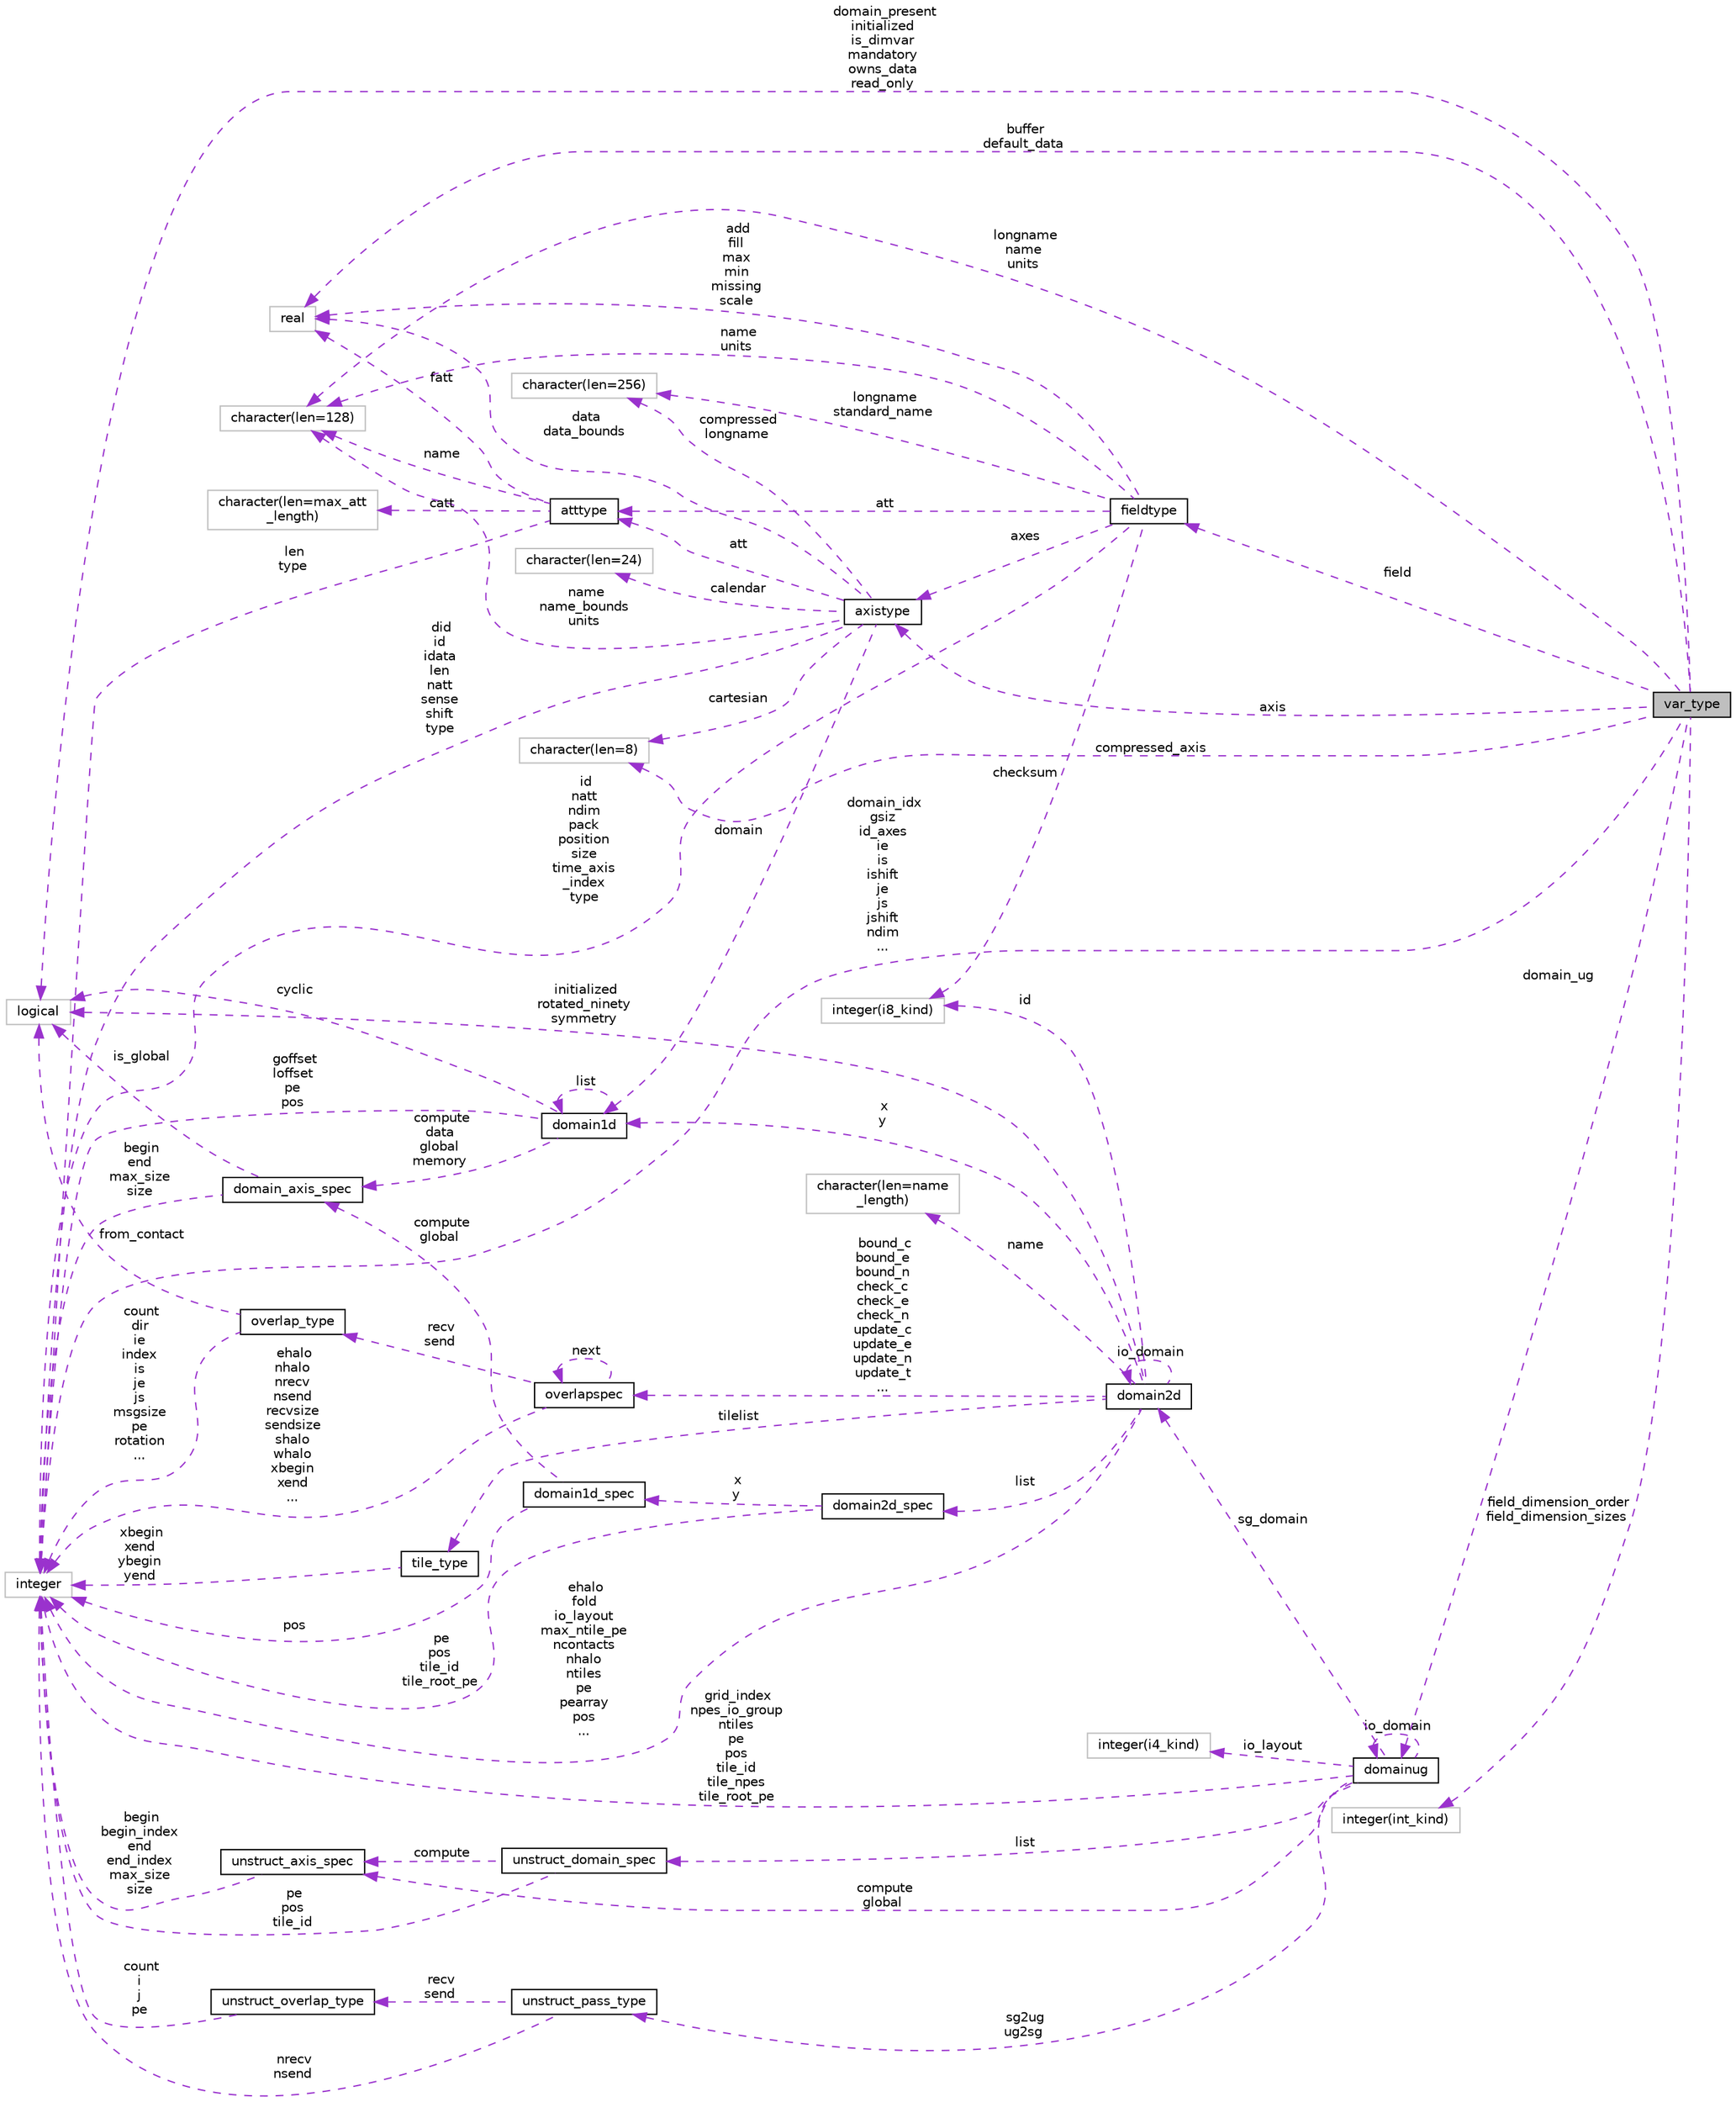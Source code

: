 digraph "var_type"
{
 // INTERACTIVE_SVG=YES
 // LATEX_PDF_SIZE
  edge [fontname="Helvetica",fontsize="10",labelfontname="Helvetica",labelfontsize="10"];
  node [fontname="Helvetica",fontsize="10",shape=record];
  rankdir="LR";
  Node1 [label="var_type",height=0.2,width=0.4,color="black", fillcolor="grey75", style="filled", fontcolor="black",tooltip=" "];
  Node2 -> Node1 [dir="back",color="darkorchid3",fontsize="10",style="dashed",label=" domain_present\ninitialized\nis_dimvar\nmandatory\nowns_data\nread_only" ,fontname="Helvetica"];
  Node2 [label="logical",height=0.2,width=0.4,color="grey75", fillcolor="white", style="filled",tooltip=" "];
  Node3 -> Node1 [dir="back",color="darkorchid3",fontsize="10",style="dashed",label=" field" ,fontname="Helvetica"];
  Node3 [label="fieldtype",height=0.2,width=0.4,color="black", fillcolor="white", style="filled",URL="$group__mpp__io__mod.html#structmpp__io__mod_1_1fieldtype",tooltip=" "];
  Node4 -> Node3 [dir="back",color="darkorchid3",fontsize="10",style="dashed",label=" checksum" ,fontname="Helvetica"];
  Node4 [label="integer(i8_kind)",height=0.2,width=0.4,color="grey75", fillcolor="white", style="filled",tooltip=" "];
  Node5 -> Node3 [dir="back",color="darkorchid3",fontsize="10",style="dashed",label=" longname\nstandard_name" ,fontname="Helvetica"];
  Node5 [label="character(len=256)",height=0.2,width=0.4,color="grey75", fillcolor="white", style="filled",tooltip=" "];
  Node6 -> Node3 [dir="back",color="darkorchid3",fontsize="10",style="dashed",label=" att" ,fontname="Helvetica"];
  Node6 [label="atttype",height=0.2,width=0.4,color="black", fillcolor="white", style="filled",URL="$group__mpp__io__mod.html#structmpp__io__mod_1_1atttype",tooltip=" "];
  Node7 -> Node6 [dir="back",color="darkorchid3",fontsize="10",style="dashed",label=" name" ,fontname="Helvetica"];
  Node7 [label="character(len=128)",height=0.2,width=0.4,color="grey75", fillcolor="white", style="filled",tooltip=" "];
  Node8 -> Node6 [dir="back",color="darkorchid3",fontsize="10",style="dashed",label=" fatt" ,fontname="Helvetica"];
  Node8 [label="real",height=0.2,width=0.4,color="grey75", fillcolor="white", style="filled",tooltip=" "];
  Node9 -> Node6 [dir="back",color="darkorchid3",fontsize="10",style="dashed",label=" len\ntype" ,fontname="Helvetica"];
  Node9 [label="integer",height=0.2,width=0.4,color="grey75", fillcolor="white", style="filled",tooltip=" "];
  Node10 -> Node6 [dir="back",color="darkorchid3",fontsize="10",style="dashed",label=" catt" ,fontname="Helvetica"];
  Node10 [label="character(len=max_att\l_length)",height=0.2,width=0.4,color="grey75", fillcolor="white", style="filled",tooltip=" "];
  Node11 -> Node3 [dir="back",color="darkorchid3",fontsize="10",style="dashed",label=" axes" ,fontname="Helvetica"];
  Node11 [label="axistype",height=0.2,width=0.4,color="black", fillcolor="white", style="filled",URL="$group__mpp__io__mod.html#structmpp__io__mod_1_1axistype",tooltip=" "];
  Node12 -> Node11 [dir="back",color="darkorchid3",fontsize="10",style="dashed",label=" domain" ,fontname="Helvetica"];
  Node12 [label="domain1d",height=0.2,width=0.4,color="black", fillcolor="white", style="filled",URL="$group__mpp__domains__mod.html#structmpp__domains__mod_1_1domain1d",tooltip="One dimensional domain used to manage shared data access between pes."];
  Node2 -> Node12 [dir="back",color="darkorchid3",fontsize="10",style="dashed",label=" cyclic" ,fontname="Helvetica"];
  Node12 -> Node12 [dir="back",color="darkorchid3",fontsize="10",style="dashed",label=" list" ,fontname="Helvetica"];
  Node13 -> Node12 [dir="back",color="darkorchid3",fontsize="10",style="dashed",label=" compute\ndata\nglobal\nmemory" ,fontname="Helvetica"];
  Node13 [label="domain_axis_spec",height=0.2,width=0.4,color="black", fillcolor="white", style="filled",URL="$group__mpp__domains__mod.html#structmpp__domains__mod_1_1domain__axis__spec",tooltip="Used to specify index limits along an axis of a domain."];
  Node2 -> Node13 [dir="back",color="darkorchid3",fontsize="10",style="dashed",label=" is_global" ,fontname="Helvetica"];
  Node9 -> Node13 [dir="back",color="darkorchid3",fontsize="10",style="dashed",label=" begin\nend\nmax_size\nsize" ,fontname="Helvetica"];
  Node9 -> Node12 [dir="back",color="darkorchid3",fontsize="10",style="dashed",label=" goffset\nloffset\npe\npos" ,fontname="Helvetica"];
  Node5 -> Node11 [dir="back",color="darkorchid3",fontsize="10",style="dashed",label=" compressed\nlongname" ,fontname="Helvetica"];
  Node6 -> Node11 [dir="back",color="darkorchid3",fontsize="10",style="dashed",label=" att" ,fontname="Helvetica"];
  Node14 -> Node11 [dir="back",color="darkorchid3",fontsize="10",style="dashed",label=" cartesian" ,fontname="Helvetica"];
  Node14 [label="character(len=8)",height=0.2,width=0.4,color="grey75", fillcolor="white", style="filled",tooltip=" "];
  Node7 -> Node11 [dir="back",color="darkorchid3",fontsize="10",style="dashed",label=" name\nname_bounds\nunits" ,fontname="Helvetica"];
  Node8 -> Node11 [dir="back",color="darkorchid3",fontsize="10",style="dashed",label=" data\ndata_bounds" ,fontname="Helvetica"];
  Node9 -> Node11 [dir="back",color="darkorchid3",fontsize="10",style="dashed",label=" did\nid\nidata\nlen\nnatt\nsense\nshift\ntype" ,fontname="Helvetica"];
  Node15 -> Node11 [dir="back",color="darkorchid3",fontsize="10",style="dashed",label=" calendar" ,fontname="Helvetica"];
  Node15 [label="character(len=24)",height=0.2,width=0.4,color="grey75", fillcolor="white", style="filled",tooltip=" "];
  Node7 -> Node3 [dir="back",color="darkorchid3",fontsize="10",style="dashed",label=" name\nunits" ,fontname="Helvetica"];
  Node9 -> Node3 [dir="back",color="darkorchid3",fontsize="10",style="dashed",label=" id\nnatt\nndim\npack\nposition\nsize\ntime_axis\l_index\ntype" ,fontname="Helvetica"];
  Node8 -> Node3 [dir="back",color="darkorchid3",fontsize="10",style="dashed",label=" add\nfill\nmax\nmin\nmissing\nscale" ,fontname="Helvetica"];
  Node16 -> Node1 [dir="back",color="darkorchid3",fontsize="10",style="dashed",label=" domain_ug" ,fontname="Helvetica"];
  Node16 [label="domainug",height=0.2,width=0.4,color="black", fillcolor="white", style="filled",URL="$group__mpp__domains__mod.html#structmpp__domains__mod_1_1domainug",tooltip="Domain information for managing data on unstructured grids."];
  Node17 -> Node16 [dir="back",color="darkorchid3",fontsize="10",style="dashed",label=" list" ,fontname="Helvetica"];
  Node17 [label="unstruct_domain_spec",height=0.2,width=0.4,color="black", fillcolor="white", style="filled",URL="$group__mpp__domains__mod.html#structmpp__domains__mod_1_1unstruct__domain__spec",tooltip="Private type for axis specification data for an unstructured domain."];
  Node18 -> Node17 [dir="back",color="darkorchid3",fontsize="10",style="dashed",label=" compute" ,fontname="Helvetica"];
  Node18 [label="unstruct_axis_spec",height=0.2,width=0.4,color="black", fillcolor="white", style="filled",URL="$group__mpp__domains__mod.html#structmpp__domains__mod_1_1unstruct__axis__spec",tooltip="Private type for axis specification data for an unstructured grid."];
  Node9 -> Node18 [dir="back",color="darkorchid3",fontsize="10",style="dashed",label=" begin\nbegin_index\nend\nend_index\nmax_size\nsize" ,fontname="Helvetica"];
  Node9 -> Node17 [dir="back",color="darkorchid3",fontsize="10",style="dashed",label=" pe\npos\ntile_id" ,fontname="Helvetica"];
  Node18 -> Node16 [dir="back",color="darkorchid3",fontsize="10",style="dashed",label=" compute\nglobal" ,fontname="Helvetica"];
  Node19 -> Node16 [dir="back",color="darkorchid3",fontsize="10",style="dashed",label=" sg_domain" ,fontname="Helvetica"];
  Node19 [label="domain2d",height=0.2,width=0.4,color="black", fillcolor="white", style="filled",URL="$group__mpp__domains__mod.html#structmpp__domains__mod_1_1domain2d",tooltip="The domain2D type contains all the necessary information to define the global, compute and data domai..."];
  Node2 -> Node19 [dir="back",color="darkorchid3",fontsize="10",style="dashed",label=" initialized\nrotated_ninety\nsymmetry" ,fontname="Helvetica"];
  Node12 -> Node19 [dir="back",color="darkorchid3",fontsize="10",style="dashed",label=" x\ny" ,fontname="Helvetica"];
  Node4 -> Node19 [dir="back",color="darkorchid3",fontsize="10",style="dashed",label=" id" ,fontname="Helvetica"];
  Node19 -> Node19 [dir="back",color="darkorchid3",fontsize="10",style="dashed",label=" io_domain" ,fontname="Helvetica"];
  Node20 -> Node19 [dir="back",color="darkorchid3",fontsize="10",style="dashed",label=" bound_c\nbound_e\nbound_n\ncheck_c\ncheck_e\ncheck_n\nupdate_c\nupdate_e\nupdate_n\nupdate_t\n..." ,fontname="Helvetica"];
  Node20 [label="overlapspec",height=0.2,width=0.4,color="black", fillcolor="white", style="filled",URL="$group__mpp__domains__mod.html#structmpp__domains__mod_1_1overlapspec",tooltip="Private type for overlap specifications."];
  Node21 -> Node20 [dir="back",color="darkorchid3",fontsize="10",style="dashed",label=" recv\nsend" ,fontname="Helvetica"];
  Node21 [label="overlap_type",height=0.2,width=0.4,color="black", fillcolor="white", style="filled",URL="$group__mpp__domains__mod.html#structmpp__domains__mod_1_1overlap__type",tooltip="Type for overlapping data."];
  Node2 -> Node21 [dir="back",color="darkorchid3",fontsize="10",style="dashed",label=" from_contact" ,fontname="Helvetica"];
  Node9 -> Node21 [dir="back",color="darkorchid3",fontsize="10",style="dashed",label=" count\ndir\nie\nindex\nis\nje\njs\nmsgsize\npe\nrotation\n..." ,fontname="Helvetica"];
  Node20 -> Node20 [dir="back",color="darkorchid3",fontsize="10",style="dashed",label=" next" ,fontname="Helvetica"];
  Node9 -> Node20 [dir="back",color="darkorchid3",fontsize="10",style="dashed",label=" ehalo\nnhalo\nnrecv\nnsend\nrecvsize\nsendsize\nshalo\nwhalo\nxbegin\nxend\n..." ,fontname="Helvetica"];
  Node22 -> Node19 [dir="back",color="darkorchid3",fontsize="10",style="dashed",label=" list" ,fontname="Helvetica"];
  Node22 [label="domain2d_spec",height=0.2,width=0.4,color="black", fillcolor="white", style="filled",URL="$group__mpp__domains__mod.html#structmpp__domains__mod_1_1domain2d__spec",tooltip="Private type to specify multiple index limits and pe information for a 2D domain."];
  Node23 -> Node22 [dir="back",color="darkorchid3",fontsize="10",style="dashed",label=" x\ny" ,fontname="Helvetica"];
  Node23 [label="domain1d_spec",height=0.2,width=0.4,color="black", fillcolor="white", style="filled",URL="$group__mpp__domains__mod.html#structmpp__domains__mod_1_1domain1d__spec",tooltip="A private type used to specify index limits for a domain decomposition."];
  Node13 -> Node23 [dir="back",color="darkorchid3",fontsize="10",style="dashed",label=" compute\nglobal" ,fontname="Helvetica"];
  Node9 -> Node23 [dir="back",color="darkorchid3",fontsize="10",style="dashed",label=" pos" ,fontname="Helvetica"];
  Node9 -> Node22 [dir="back",color="darkorchid3",fontsize="10",style="dashed",label=" pe\npos\ntile_id\ntile_root_pe" ,fontname="Helvetica"];
  Node24 -> Node19 [dir="back",color="darkorchid3",fontsize="10",style="dashed",label=" tilelist" ,fontname="Helvetica"];
  Node24 [label="tile_type",height=0.2,width=0.4,color="black", fillcolor="white", style="filled",URL="$group__mpp__domains__mod.html#structmpp__domains__mod_1_1tile__type",tooltip="Upper and lower x and y bounds for a tile."];
  Node9 -> Node24 [dir="back",color="darkorchid3",fontsize="10",style="dashed",label=" xbegin\nxend\nybegin\nyend" ,fontname="Helvetica"];
  Node9 -> Node19 [dir="back",color="darkorchid3",fontsize="10",style="dashed",label=" ehalo\nfold\nio_layout\nmax_ntile_pe\nncontacts\nnhalo\nntiles\npe\npearray\npos\n..." ,fontname="Helvetica"];
  Node25 -> Node19 [dir="back",color="darkorchid3",fontsize="10",style="dashed",label=" name" ,fontname="Helvetica"];
  Node25 [label="character(len=name\l_length)",height=0.2,width=0.4,color="grey75", fillcolor="white", style="filled",tooltip=" "];
  Node16 -> Node16 [dir="back",color="darkorchid3",fontsize="10",style="dashed",label=" io_domain" ,fontname="Helvetica"];
  Node26 -> Node16 [dir="back",color="darkorchid3",fontsize="10",style="dashed",label=" sg2ug\nug2sg" ,fontname="Helvetica"];
  Node26 [label="unstruct_pass_type",height=0.2,width=0.4,color="black", fillcolor="white", style="filled",URL="$group__mpp__domains__mod.html#structmpp__domains__mod_1_1unstruct__pass__type",tooltip="Private type."];
  Node27 -> Node26 [dir="back",color="darkorchid3",fontsize="10",style="dashed",label=" recv\nsend" ,fontname="Helvetica"];
  Node27 [label="unstruct_overlap_type",height=0.2,width=0.4,color="black", fillcolor="white", style="filled",URL="$group__mpp__domains__mod.html#structmpp__domains__mod_1_1unstruct__overlap__type",tooltip="Private type."];
  Node9 -> Node27 [dir="back",color="darkorchid3",fontsize="10",style="dashed",label=" count\ni\nj\npe" ,fontname="Helvetica"];
  Node9 -> Node26 [dir="back",color="darkorchid3",fontsize="10",style="dashed",label=" nrecv\nnsend" ,fontname="Helvetica"];
  Node9 -> Node16 [dir="back",color="darkorchid3",fontsize="10",style="dashed",label=" grid_index\nnpes_io_group\nntiles\npe\npos\ntile_id\ntile_npes\ntile_root_pe" ,fontname="Helvetica"];
  Node28 -> Node16 [dir="back",color="darkorchid3",fontsize="10",style="dashed",label=" io_layout" ,fontname="Helvetica"];
  Node28 [label="integer(i4_kind)",height=0.2,width=0.4,color="grey75", fillcolor="white", style="filled",tooltip=" "];
  Node29 -> Node1 [dir="back",color="darkorchid3",fontsize="10",style="dashed",label=" field_dimension_order\nfield_dimension_sizes" ,fontname="Helvetica"];
  Node29 [label="integer(int_kind)",height=0.2,width=0.4,color="grey75", fillcolor="white", style="filled",tooltip=" "];
  Node11 -> Node1 [dir="back",color="darkorchid3",fontsize="10",style="dashed",label=" axis" ,fontname="Helvetica"];
  Node14 -> Node1 [dir="back",color="darkorchid3",fontsize="10",style="dashed",label=" compressed_axis" ,fontname="Helvetica"];
  Node7 -> Node1 [dir="back",color="darkorchid3",fontsize="10",style="dashed",label=" longname\nname\nunits" ,fontname="Helvetica"];
  Node9 -> Node1 [dir="back",color="darkorchid3",fontsize="10",style="dashed",label=" domain_idx\ngsiz\nid_axes\nie\nis\nishift\nje\njs\njshift\nndim\n..." ,fontname="Helvetica"];
  Node8 -> Node1 [dir="back",color="darkorchid3",fontsize="10",style="dashed",label=" buffer\ndefault_data" ,fontname="Helvetica"];
}
